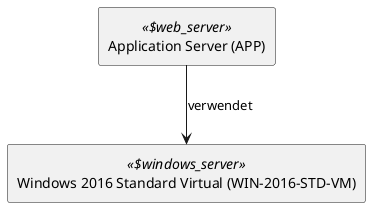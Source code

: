 @startuml


skinparam monochrome true
skinparam componentStyle uml2



show stereotype

rectangle Application__F_Server__F___N_APP__O_ as "Application Server (APP)" <<$web_server>> {
}

rectangle Windows__F_2016__F_Standard__F_Virtual__F___N_WIN__S_2016__S_STD__S_VM__O_ as "Windows 2016 Standard Virtual (WIN-2016-STD-VM)" <<$windows_server>> {
}
Application__F_Server__F___N_APP__O_ -down-> Windows__F_2016__F_Standard__F_Virtual__F___N_WIN__S_2016__S_STD__S_VM__O_ : verwendet 

' Begin Protected Region [[layouting]]

' End Protected Region   [[layouting]]

@enduml
' Actifsource ID=[dc5bfacd-eaac-11e8-88d3-bfc6b992bdec,f907a698-0e19-11e9-8b4c-f9aec93d8b56,Hash]
